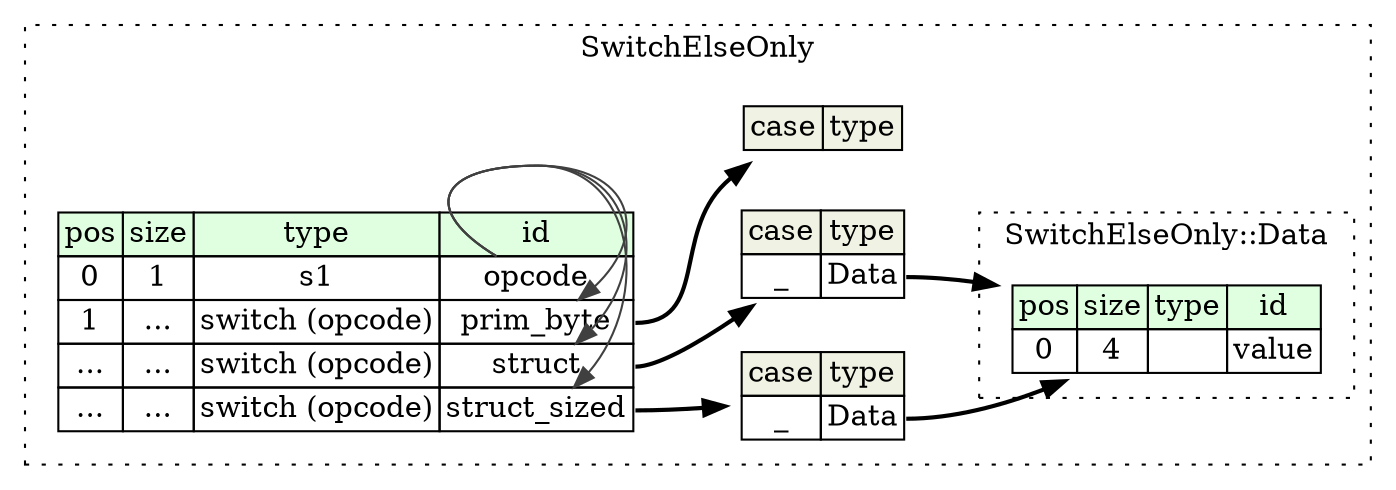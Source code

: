 digraph {
	rankdir=LR;
	node [shape=plaintext];
	subgraph cluster__switch_else_only {
		label="SwitchElseOnly";
		graph[style=dotted];

		switch_else_only__seq [label=<<TABLE BORDER="0" CELLBORDER="1" CELLSPACING="0">
			<TR><TD BGCOLOR="#E0FFE0">pos</TD><TD BGCOLOR="#E0FFE0">size</TD><TD BGCOLOR="#E0FFE0">type</TD><TD BGCOLOR="#E0FFE0">id</TD></TR>
			<TR><TD PORT="opcode_pos">0</TD><TD PORT="opcode_size">1</TD><TD>s1</TD><TD PORT="opcode_type">opcode</TD></TR>
			<TR><TD PORT="prim_byte_pos">1</TD><TD PORT="prim_byte_size">...</TD><TD>switch (opcode)</TD><TD PORT="prim_byte_type">prim_byte</TD></TR>
			<TR><TD PORT="struct_pos">...</TD><TD PORT="struct_size">...</TD><TD>switch (opcode)</TD><TD PORT="struct_type">struct</TD></TR>
			<TR><TD PORT="struct_sized_pos">...</TD><TD PORT="struct_sized_size">...</TD><TD>switch (opcode)</TD><TD PORT="struct_sized_type">struct_sized</TD></TR>
		</TABLE>>];
switch_else_only__seq_prim_byte_switch [label=<<TABLE BORDER="0" CELLBORDER="1" CELLSPACING="0">
	<TR><TD BGCOLOR="#F0F2E4">case</TD><TD BGCOLOR="#F0F2E4">type</TD></TR>
</TABLE>>];
switch_else_only__seq_struct_switch [label=<<TABLE BORDER="0" CELLBORDER="1" CELLSPACING="0">
	<TR><TD BGCOLOR="#F0F2E4">case</TD><TD BGCOLOR="#F0F2E4">type</TD></TR>
	<TR><TD>_</TD><TD PORT="case0">Data</TD></TR>
</TABLE>>];
switch_else_only__seq_struct_sized_switch [label=<<TABLE BORDER="0" CELLBORDER="1" CELLSPACING="0">
	<TR><TD BGCOLOR="#F0F2E4">case</TD><TD BGCOLOR="#F0F2E4">type</TD></TR>
	<TR><TD>_</TD><TD PORT="case0">Data</TD></TR>
</TABLE>>];
		subgraph cluster__data {
			label="SwitchElseOnly::Data";
			graph[style=dotted];

			data__seq [label=<<TABLE BORDER="0" CELLBORDER="1" CELLSPACING="0">
				<TR><TD BGCOLOR="#E0FFE0">pos</TD><TD BGCOLOR="#E0FFE0">size</TD><TD BGCOLOR="#E0FFE0">type</TD><TD BGCOLOR="#E0FFE0">id</TD></TR>
				<TR><TD PORT="value_pos">0</TD><TD PORT="value_size">4</TD><TD></TD><TD PORT="value_type">value</TD></TR>
			</TABLE>>];
		}
	}
	switch_else_only__seq:prim_byte_type -> switch_else_only__seq_prim_byte_switch [style=bold];
	switch_else_only__seq:opcode_type -> switch_else_only__seq:prim_byte_type [color="#404040"];
	switch_else_only__seq:struct_type -> switch_else_only__seq_struct_switch [style=bold];
	switch_else_only__seq_struct_switch:case0 -> data__seq [style=bold];
	switch_else_only__seq:opcode_type -> switch_else_only__seq:struct_type [color="#404040"];
	switch_else_only__seq:struct_sized_type -> switch_else_only__seq_struct_sized_switch [style=bold];
	switch_else_only__seq_struct_sized_switch:case0 -> data__seq [style=bold];
	switch_else_only__seq:opcode_type -> switch_else_only__seq:struct_sized_type [color="#404040"];
}
